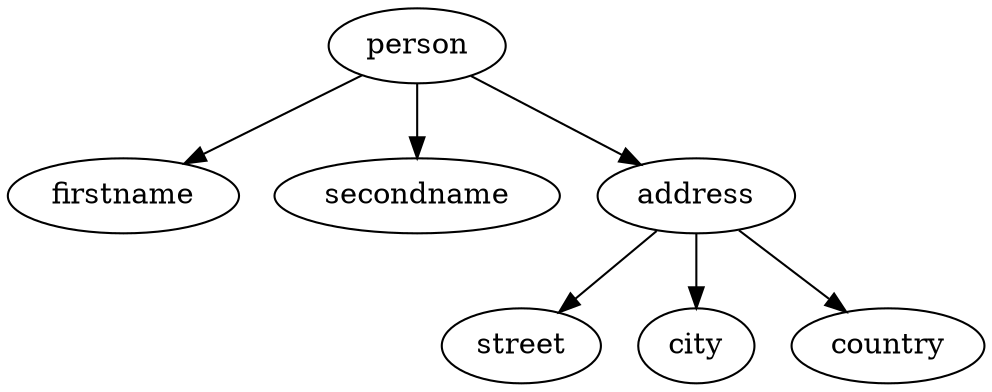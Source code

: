 digraph G {

	person -> firstname;
	person -> secondname;
	person -> address;
	address -> street;
	address -> city;
	address -> country;

}
